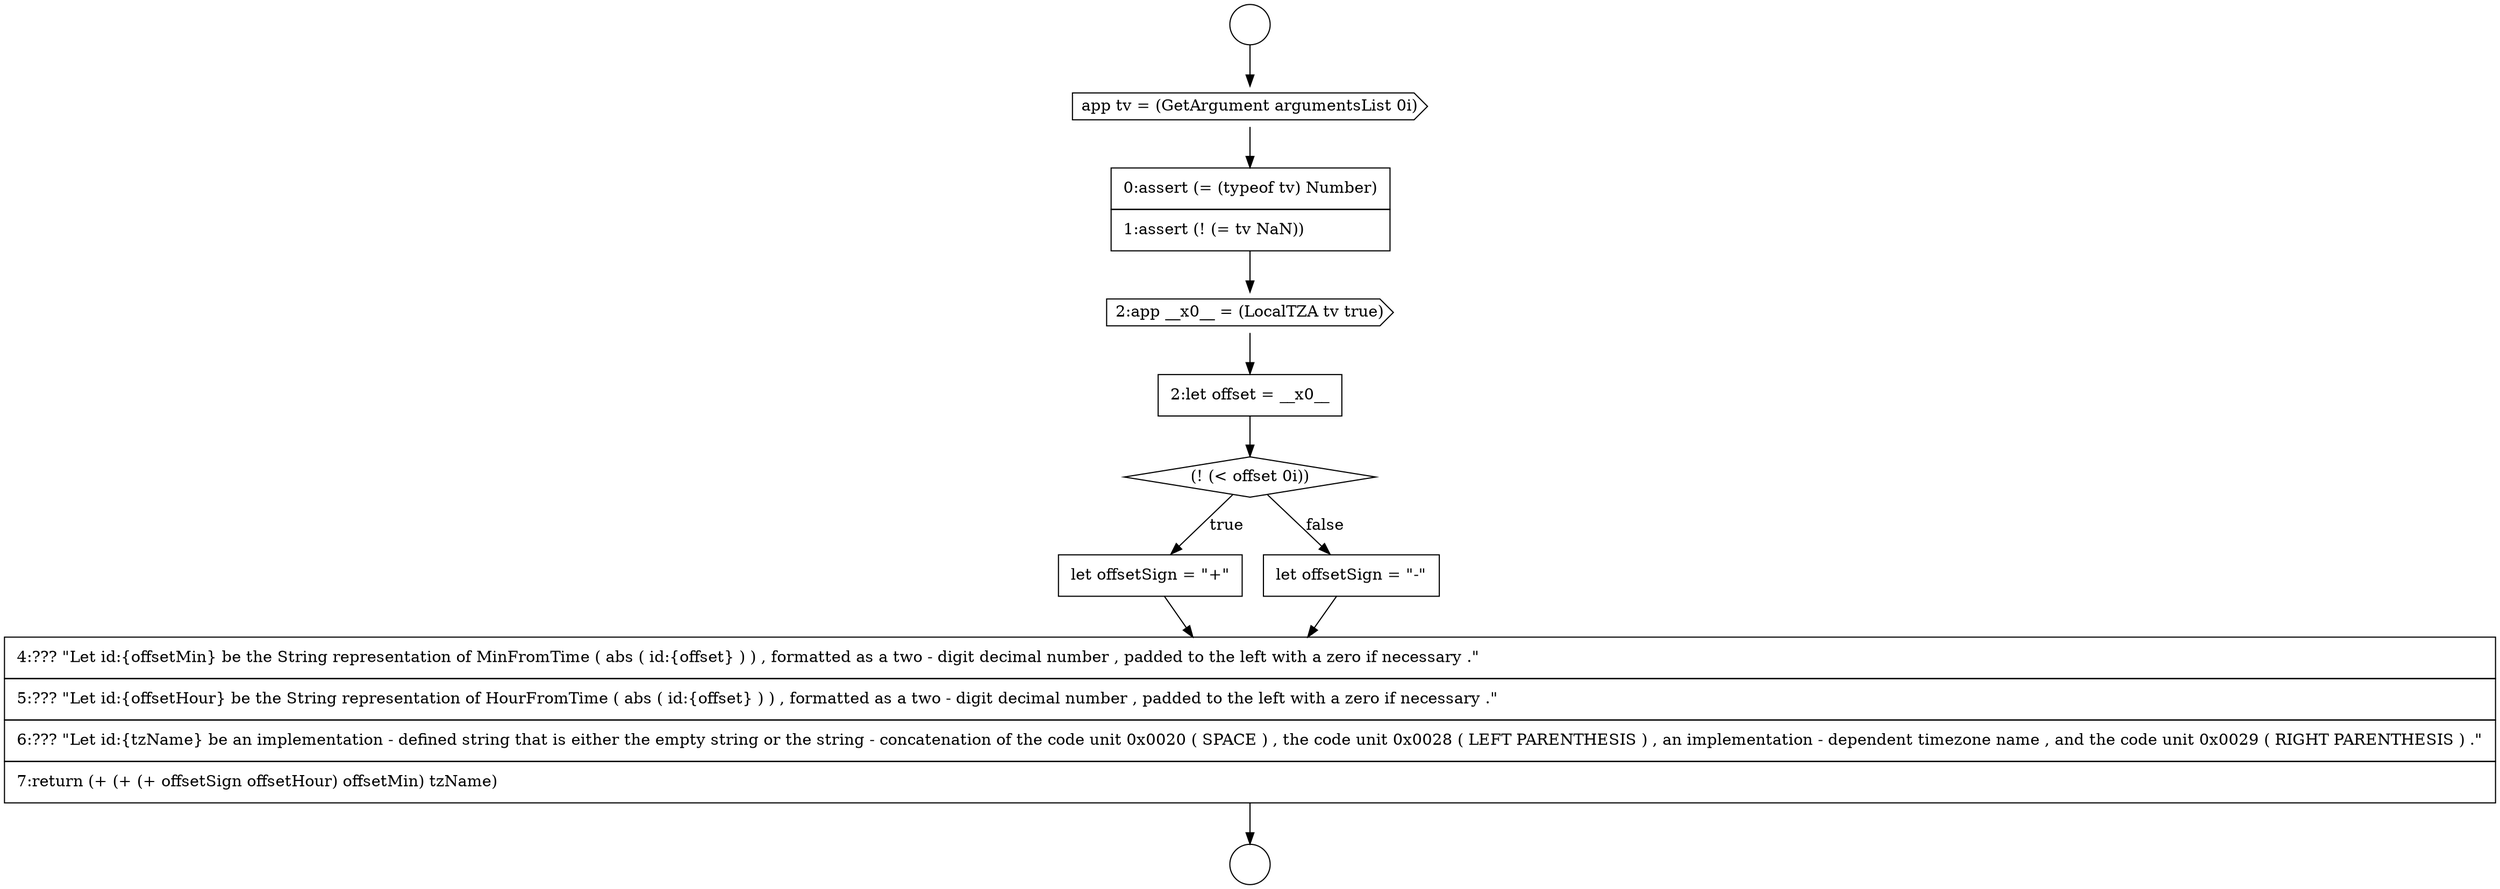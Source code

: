 digraph {
  node0 [shape=circle label=" " color="black" fillcolor="white" style=filled]
  node5 [shape=none, margin=0, label=<<font color="black">
    <table border="0" cellborder="1" cellspacing="0" cellpadding="10">
      <tr><td align="left">2:let offset = __x0__</td></tr>
    </table>
  </font>> color="black" fillcolor="white" style=filled]
  node1 [shape=circle label=" " color="black" fillcolor="white" style=filled]
  node6 [shape=diamond, label=<<font color="black">(! (&lt; offset 0i))</font>> color="black" fillcolor="white" style=filled]
  node9 [shape=none, margin=0, label=<<font color="black">
    <table border="0" cellborder="1" cellspacing="0" cellpadding="10">
      <tr><td align="left">4:??? &quot;Let id:{offsetMin} be the String representation of MinFromTime ( abs ( id:{offset} ) ) , formatted as a two - digit decimal number , padded to the left with a zero if necessary .&quot;</td></tr>
      <tr><td align="left">5:??? &quot;Let id:{offsetHour} be the String representation of HourFromTime ( abs ( id:{offset} ) ) , formatted as a two - digit decimal number , padded to the left with a zero if necessary .&quot;</td></tr>
      <tr><td align="left">6:??? &quot;Let id:{tzName} be an implementation - defined string that is either the empty string or the string - concatenation of the code unit 0x0020 ( SPACE ) , the code unit 0x0028 ( LEFT PARENTHESIS ) , an implementation - dependent timezone name , and the code unit 0x0029 ( RIGHT PARENTHESIS ) .&quot;</td></tr>
      <tr><td align="left">7:return (+ (+ (+ offsetSign offsetHour) offsetMin) tzName)</td></tr>
    </table>
  </font>> color="black" fillcolor="white" style=filled]
  node2 [shape=cds, label=<<font color="black">app tv = (GetArgument argumentsList 0i)</font>> color="black" fillcolor="white" style=filled]
  node7 [shape=none, margin=0, label=<<font color="black">
    <table border="0" cellborder="1" cellspacing="0" cellpadding="10">
      <tr><td align="left">let offsetSign = &quot;+&quot;</td></tr>
    </table>
  </font>> color="black" fillcolor="white" style=filled]
  node3 [shape=none, margin=0, label=<<font color="black">
    <table border="0" cellborder="1" cellspacing="0" cellpadding="10">
      <tr><td align="left">0:assert (= (typeof tv) Number)</td></tr>
      <tr><td align="left">1:assert (! (= tv NaN))</td></tr>
    </table>
  </font>> color="black" fillcolor="white" style=filled]
  node8 [shape=none, margin=0, label=<<font color="black">
    <table border="0" cellborder="1" cellspacing="0" cellpadding="10">
      <tr><td align="left">let offsetSign = &quot;-&quot;</td></tr>
    </table>
  </font>> color="black" fillcolor="white" style=filled]
  node4 [shape=cds, label=<<font color="black">2:app __x0__ = (LocalTZA tv true)</font>> color="black" fillcolor="white" style=filled]
  node6 -> node7 [label=<<font color="black">true</font>> color="black"]
  node6 -> node8 [label=<<font color="black">false</font>> color="black"]
  node2 -> node3 [ color="black"]
  node0 -> node2 [ color="black"]
  node4 -> node5 [ color="black"]
  node8 -> node9 [ color="black"]
  node5 -> node6 [ color="black"]
  node3 -> node4 [ color="black"]
  node9 -> node1 [ color="black"]
  node7 -> node9 [ color="black"]
}
